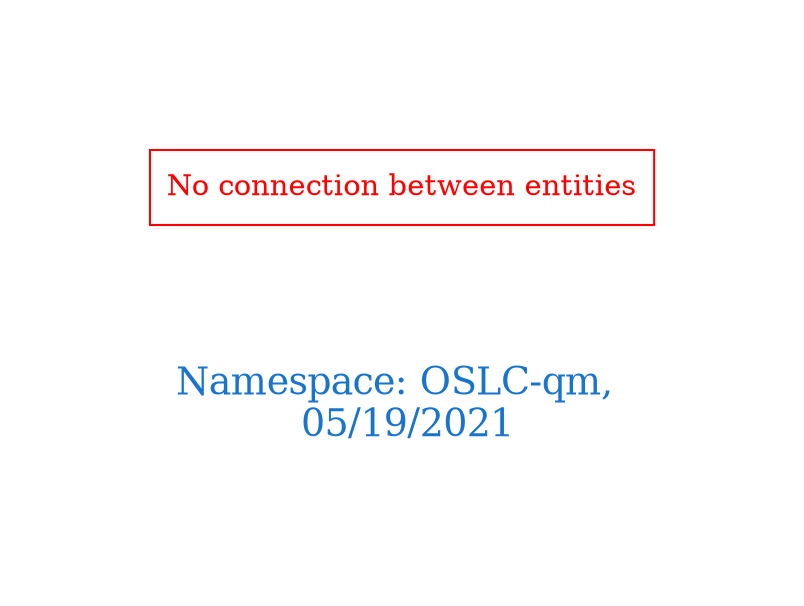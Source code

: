 digraph OGIT_ontology {
 graph [ rankdir= LR,pad=1 
fontsize = 18,
fontcolor= dodgerblue3,label = "\n\n\nNamespace: OSLC-qm, \n 05/19/2021"];
node[shape=polygon];
edge [  color="gray81"];

"No connection between entities" [fontcolor = "red",color="red", shape="polygon"]
}
